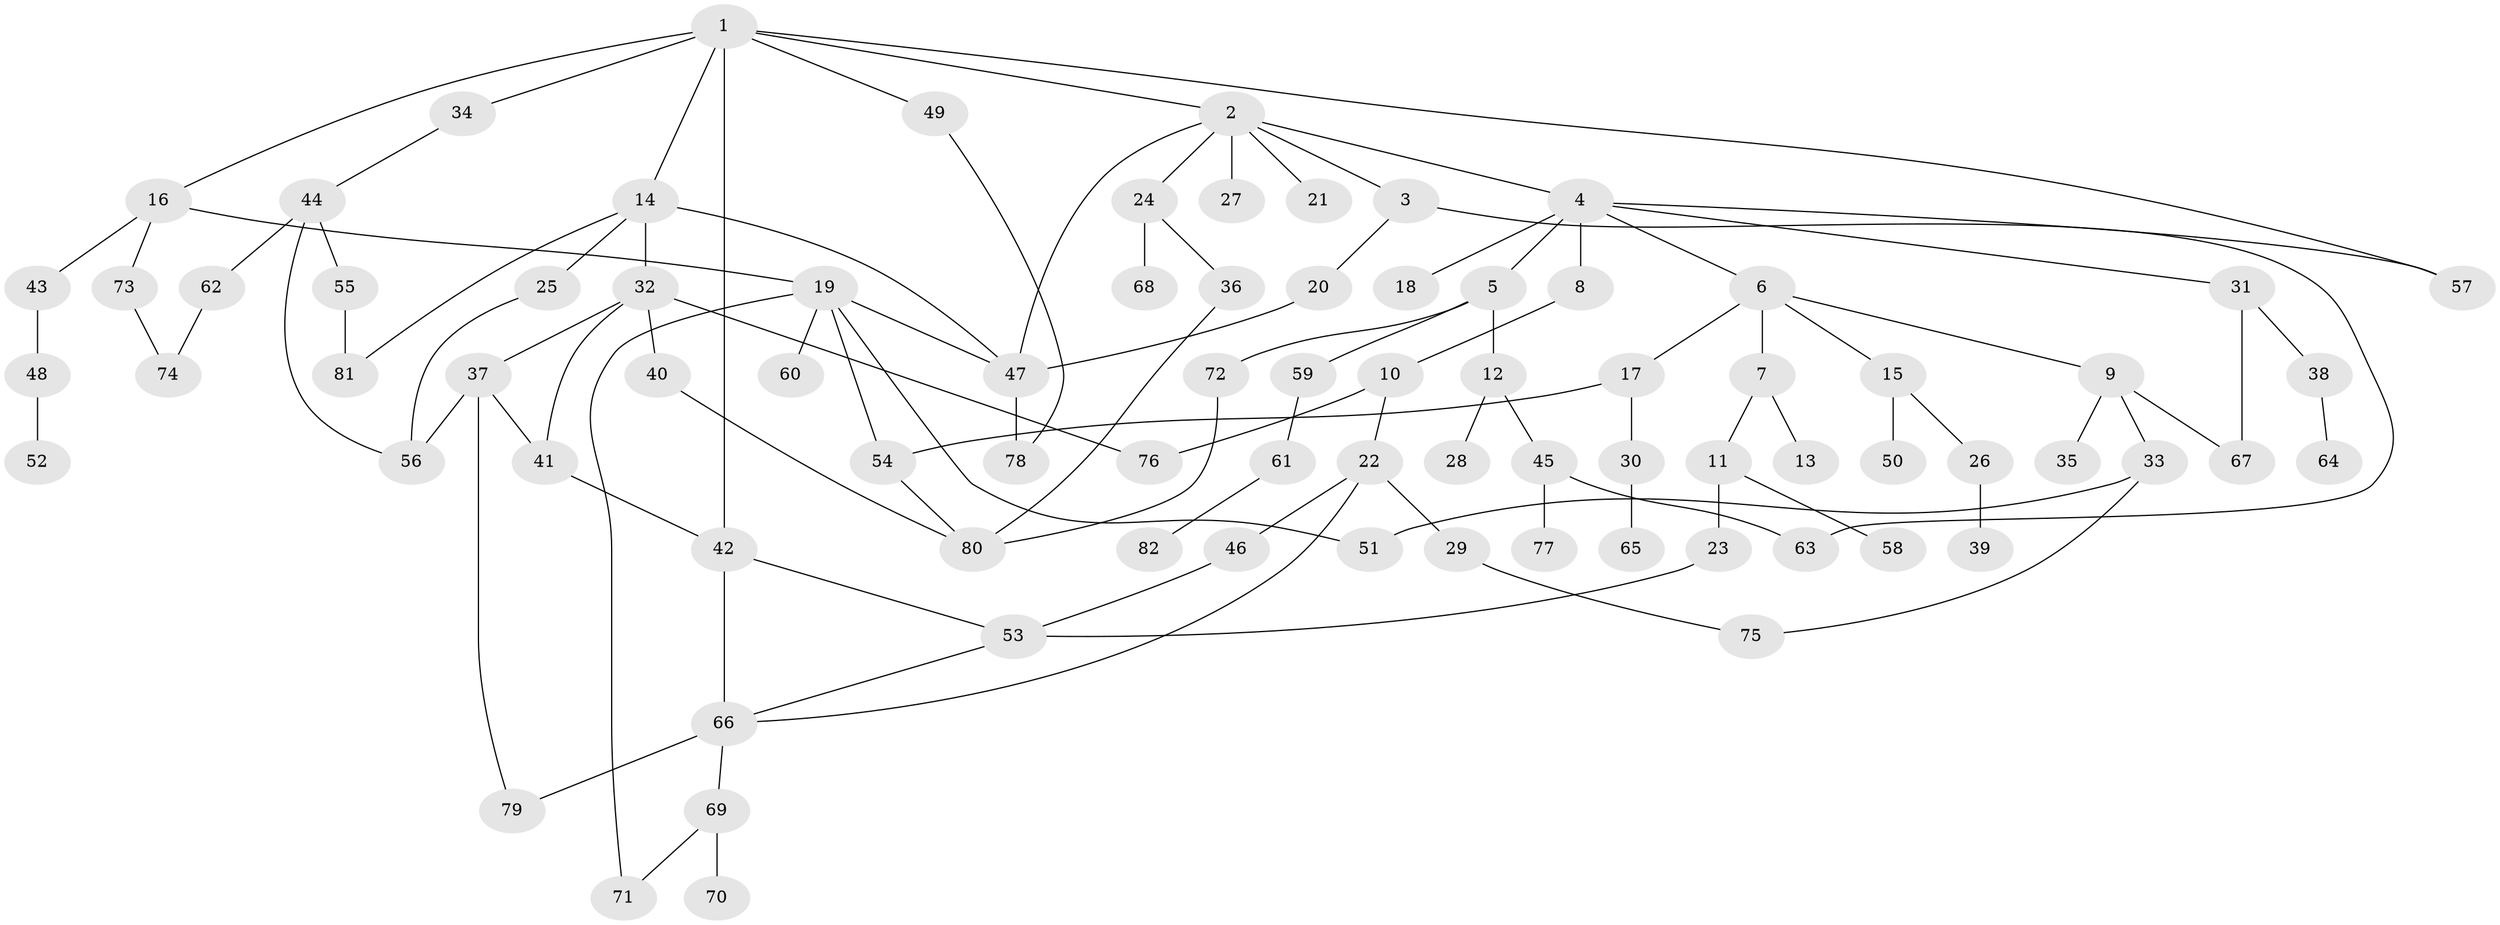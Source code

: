 // Generated by graph-tools (version 1.1) at 2025/49/03/09/25 03:49:19]
// undirected, 82 vertices, 107 edges
graph export_dot {
graph [start="1"]
  node [color=gray90,style=filled];
  1;
  2;
  3;
  4;
  5;
  6;
  7;
  8;
  9;
  10;
  11;
  12;
  13;
  14;
  15;
  16;
  17;
  18;
  19;
  20;
  21;
  22;
  23;
  24;
  25;
  26;
  27;
  28;
  29;
  30;
  31;
  32;
  33;
  34;
  35;
  36;
  37;
  38;
  39;
  40;
  41;
  42;
  43;
  44;
  45;
  46;
  47;
  48;
  49;
  50;
  51;
  52;
  53;
  54;
  55;
  56;
  57;
  58;
  59;
  60;
  61;
  62;
  63;
  64;
  65;
  66;
  67;
  68;
  69;
  70;
  71;
  72;
  73;
  74;
  75;
  76;
  77;
  78;
  79;
  80;
  81;
  82;
  1 -- 2;
  1 -- 14;
  1 -- 16;
  1 -- 34;
  1 -- 49;
  1 -- 42;
  1 -- 57;
  2 -- 3;
  2 -- 4;
  2 -- 21;
  2 -- 24;
  2 -- 27;
  2 -- 47;
  3 -- 20;
  3 -- 63;
  4 -- 5;
  4 -- 6;
  4 -- 8;
  4 -- 18;
  4 -- 31;
  4 -- 57;
  5 -- 12;
  5 -- 59;
  5 -- 72;
  6 -- 7;
  6 -- 9;
  6 -- 15;
  6 -- 17;
  7 -- 11;
  7 -- 13;
  8 -- 10;
  9 -- 33;
  9 -- 35;
  9 -- 67;
  10 -- 22;
  10 -- 76;
  11 -- 23;
  11 -- 58;
  12 -- 28;
  12 -- 45;
  14 -- 25;
  14 -- 32;
  14 -- 81;
  14 -- 47;
  15 -- 26;
  15 -- 50;
  16 -- 19;
  16 -- 43;
  16 -- 73;
  17 -- 30;
  17 -- 54;
  19 -- 47;
  19 -- 54;
  19 -- 60;
  19 -- 71;
  19 -- 51;
  20 -- 47;
  22 -- 29;
  22 -- 46;
  22 -- 66;
  23 -- 53;
  24 -- 36;
  24 -- 68;
  25 -- 56;
  26 -- 39;
  29 -- 75;
  30 -- 65;
  31 -- 38;
  31 -- 67;
  32 -- 37;
  32 -- 40;
  32 -- 76;
  32 -- 41;
  33 -- 51;
  33 -- 75;
  34 -- 44;
  36 -- 80;
  37 -- 41;
  37 -- 79;
  37 -- 56;
  38 -- 64;
  40 -- 80;
  41 -- 42;
  42 -- 53;
  42 -- 66;
  43 -- 48;
  44 -- 55;
  44 -- 56;
  44 -- 62;
  45 -- 63;
  45 -- 77;
  46 -- 53;
  47 -- 78;
  48 -- 52;
  49 -- 78;
  53 -- 66;
  54 -- 80;
  55 -- 81;
  59 -- 61;
  61 -- 82;
  62 -- 74;
  66 -- 69;
  66 -- 79;
  69 -- 70;
  69 -- 71;
  72 -- 80;
  73 -- 74;
}
